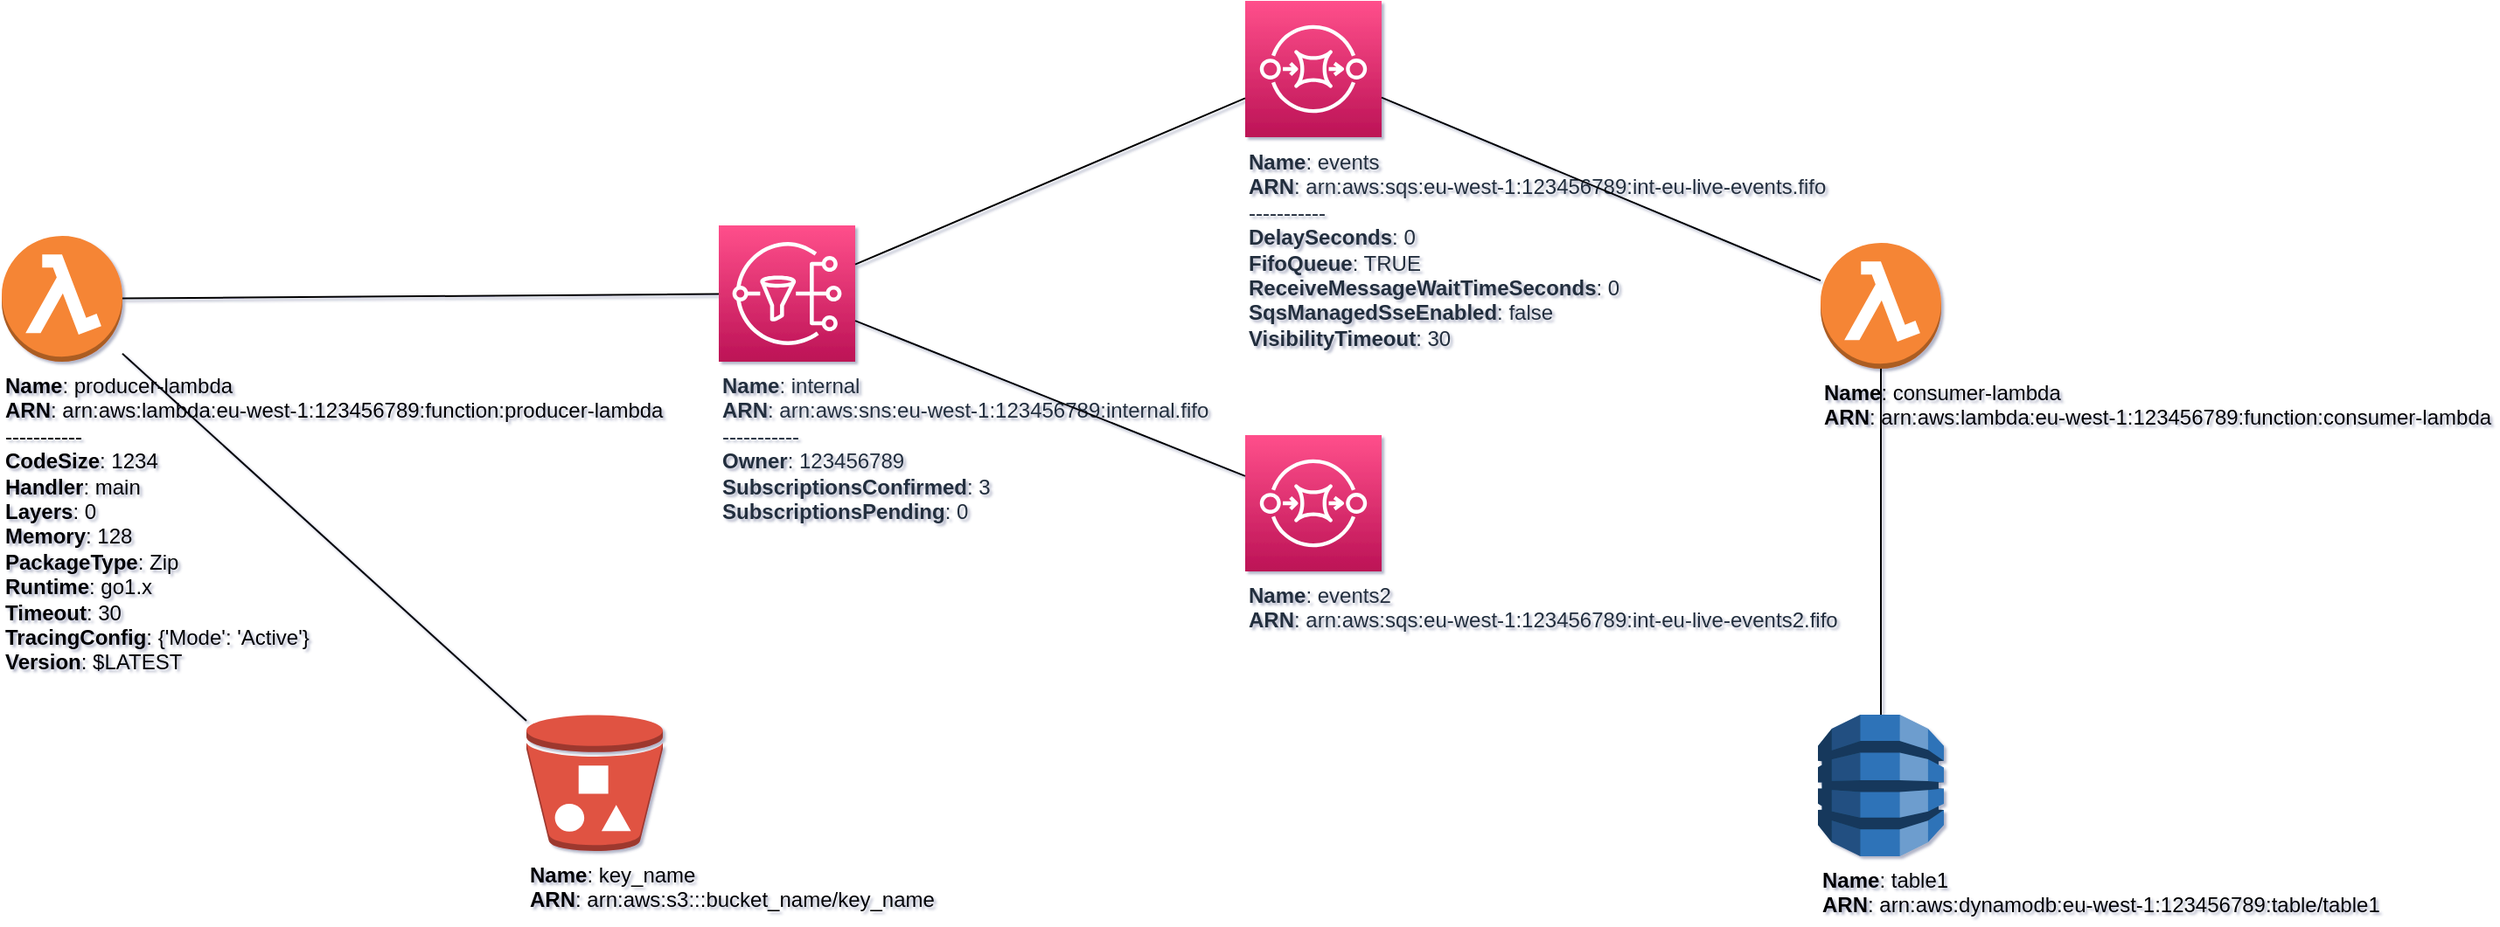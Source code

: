 <mxfile type="MultiCloud">
	<diagram id="diagram_1" name="AWS components">
		<mxGraphModel dx="1015" dy="661" grid="1" gridSize="10" guides="1" tooltips="1" connect="1" arrows="1" fold="1" page="1" pageScale="1" pageWidth="850" pageHeight="1100" math="0" shadow="1">
			<root>
				<mxCell id="0" />
				<mxCell id="1" parent="0" />
				<mxCell id="vertex:lambda_function:arn:aws:lambda:eu-west-1:123456789:function:producer-lambda" value="&lt;b&gt;Name&lt;/b&gt;: producer-lambda&lt;BR&gt;&lt;b&gt;ARN&lt;/b&gt;: arn:aws:lambda:eu-west-1:123456789:function:producer-lambda &lt;BR&gt;-----------&lt;BR&gt;&lt;b&gt;CodeSize&lt;/b&gt;: 1234&lt;BR&gt;&lt;b&gt;Handler&lt;/b&gt;: main&lt;BR&gt;&lt;b&gt;Layers&lt;/b&gt;: 0&lt;BR&gt;&lt;b&gt;Memory&lt;/b&gt;: 128&lt;BR&gt;&lt;b&gt;PackageType&lt;/b&gt;: Zip&lt;BR&gt;&lt;b&gt;Runtime&lt;/b&gt;: go1.x&lt;BR&gt;&lt;b&gt;Timeout&lt;/b&gt;: 30&lt;BR&gt;&lt;b&gt;TracingConfig&lt;/b&gt;: {'Mode': 'Active'}&lt;BR&gt;&lt;b&gt;Version&lt;/b&gt;: $LATEST" style="verticalLabelPosition=bottom;html=1;verticalAlign=top;aspect=fixed;align=left;pointerEvents=1;shape=mxgraph.aws3.lambda_function;prIcon=server;fillColor=#F58534;gradientColor=none;html=1;" parent="1" vertex="1">
					<mxGeometry width="69" height="72" as="geometry" x="50" y="146" />
				</mxCell>
				<mxCell id="vertex:lambda_function:arn:aws:lambda:eu-west-1:123456789:function:consumer-lambda" value="&lt;b&gt;Name&lt;/b&gt;: consumer-lambda&lt;BR&gt;&lt;b&gt;ARN&lt;/b&gt;: arn:aws:lambda:eu-west-1:123456789:function:consumer-lambda " style="verticalLabelPosition=bottom;html=1;verticalAlign=top;aspect=fixed;align=left;pointerEvents=1;shape=mxgraph.aws3.lambda_function;prIcon=server;fillColor=#F58534;gradientColor=none;html=1;" parent="1" vertex="1">
					<mxGeometry width="69" height="72" as="geometry" x="1090" y="150" />
				</mxCell>
				<mxCell id="vertex:dynamo:arn:aws:dynamodb:eu-west-1:123456789:table/table1" value="&lt;b&gt;Name&lt;/b&gt;: table1&lt;BR&gt;&lt;b&gt;ARN&lt;/b&gt;: arn:aws:dynamodb:eu-west-1:123456789:table/table1 " style="outlineConnect=0;dashed=0;verticalLabelPosition=bottom;verticalAlign=top;align=left;html=1;shape=mxgraph.aws3.dynamo_db;fillColor=#2E73B8;gradientColor=none;" parent="1" vertex="1">
					<mxGeometry width="72" height="81" as="geometry" x="1088.5" y="420" />
				</mxCell>
				<mxCell id="vertex:sns:arn:aws:sns:eu-west-1:123456789:internal.fifo" value="&lt;b&gt;Name&lt;/b&gt;: internal&lt;BR&gt;&lt;b&gt;ARN&lt;/b&gt;: arn:aws:sns:eu-west-1:123456789:internal.fifo &lt;BR&gt;-----------&lt;BR&gt;&lt;b&gt;Owner&lt;/b&gt;: 123456789&lt;BR&gt;&lt;b&gt;SubscriptionsConfirmed&lt;/b&gt;: 3&lt;BR&gt;&lt;b&gt;SubscriptionsPending&lt;/b&gt;: 0" style="sketch=0;outlineConnect=0;fontColor=#232F3E;gradientColor=#FF4F8B;gradientDirection=north;fillColor=#BC1356;strokeColor=#ffffff;dashed=0;verticalLabelPosition=bottom;verticalAlign=top;align=left;html=1;fontSize=12;fontStyle=0;aspect=fixed;shape=mxgraph.aws4.resourceIcon;resIcon=mxgraph.aws4.sns;" parent="1" vertex="1">
					<mxGeometry width="78" height="78" as="geometry" x="460" y="140" />
				</mxCell>
				<mxCell id="vertex:sqs:arn:aws:sqs:eu-west-1:123456789:int-eu-live-events.fifo" value="&lt;b&gt;Name&lt;/b&gt;: events&lt;BR&gt;&lt;b&gt;ARN&lt;/b&gt;: arn:aws:sqs:eu-west-1:123456789:int-eu-live-events.fifo &lt;BR&gt;-----------&lt;BR&gt;&lt;b&gt;DelaySeconds&lt;/b&gt;: 0&lt;BR&gt;&lt;b&gt;FifoQueue&lt;/b&gt;: TRUE&lt;BR&gt;&lt;b&gt;ReceiveMessageWaitTimeSeconds&lt;/b&gt;: 0&lt;BR&gt;&lt;b&gt;SqsManagedSseEnabled&lt;/b&gt;: false&lt;BR&gt;&lt;b&gt;VisibilityTimeout&lt;/b&gt;: 30" style="sketch=0;outlineConnect=0;fontColor=#232F3E;gradientColor=#FF4F8B;gradientDirection=north;fillColor=#BC1356;strokeColor=#ffffff;dashed=0;verticalLabelPosition=bottom;verticalAlign=top;align=left;html=1;fontSize=12;fontStyle=0;aspect=fixed;shape=mxgraph.aws4.resourceIcon;resIcon=mxgraph.aws4.sqs;" parent="1" vertex="1">
					<mxGeometry width="78" height="78" as="geometry" x="761" y="11.5" />
				</mxCell>
				<mxCell id="vertex:sqs:arn:aws:sqs:eu-west-1:123456789:int-eu-live-events2.fifo" value="&lt;b&gt;Name&lt;/b&gt;: events2&lt;BR&gt;&lt;b&gt;ARN&lt;/b&gt;: arn:aws:sqs:eu-west-1:123456789:int-eu-live-events2.fifo " style="sketch=0;outlineConnect=0;fontColor=#232F3E;gradientColor=#FF4F8B;gradientDirection=north;fillColor=#BC1356;strokeColor=#ffffff;dashed=0;verticalLabelPosition=bottom;verticalAlign=top;align=left;html=1;fontSize=12;fontStyle=0;aspect=fixed;shape=mxgraph.aws4.resourceIcon;resIcon=mxgraph.aws4.sqs;" parent="1" vertex="1">
					<mxGeometry width="78" height="78" as="geometry" x="761" y="260" />
				</mxCell>
				<mxCell id="vertex:s3:arn:aws:s3:::bucket_name/key_name" value="&lt;b&gt;Name&lt;/b&gt;: key_name&lt;BR&gt;&lt;b&gt;ARN&lt;/b&gt;: arn:aws:s3:::bucket_name/key_name " style="outlineConnect=0;dashed=0;verticalLabelPosition=bottom;verticalAlign=top;align=left;html=1;shape=mxgraph.aws3.bucket_with_objects;fillColor=#E05243;gradientColor=none;" parent="1" vertex="1">
					<mxGeometry width="78" height="78" as="geometry" x="350" y="420" />
				</mxCell>
				<mxCell id="edge:lambda_function:arn:aws:lambda:eu-west-1:123456789:function:producer-lambda:to:sns:arn:aws:sns:eu-west-1:123456789:internal.fifo" style="endFill=0;endArrow=none;endArrow=none;" parent="1" source="vertex:lambda_function:arn:aws:lambda:eu-west-1:123456789:function:producer-lambda" target="vertex:sns:arn:aws:sns:eu-west-1:123456789:internal.fifo" edge="2">
					<mxGeometry as="geometry" />
				</mxCell>
				<mxCell id="edge:lambda_function:arn:aws:lambda:eu-west-1:123456789:function:producer-lambda:to:s3:arn:aws:s3:::bucket_name/key_name" style="endFill=0;endArrow=none;endArrow=none;" parent="1" source="vertex:lambda_function:arn:aws:lambda:eu-west-1:123456789:function:producer-lambda" target="vertex:s3:arn:aws:s3:::bucket_name/key_name" edge="2">
					<mxGeometry as="geometry" />
				</mxCell>
				<mxCell id="edge:sns:arn:aws:sns:eu-west-1:123456789:internal.fifo:to:sqs:arn:aws:sqs:eu-west-1:123456789:int-eu-live-events.fifo" style="endFill=0;endArrow=none;endArrow=none;" parent="1" source="vertex:sns:arn:aws:sns:eu-west-1:123456789:internal.fifo" target="vertex:sqs:arn:aws:sqs:eu-west-1:123456789:int-eu-live-events.fifo" edge="2">
					<mxGeometry as="geometry" />
				</mxCell>
				<mxCell id="edge:sns:arn:aws:sns:eu-west-1:123456789:internal.fifo:to:sqs:arn:aws:sqs:eu-west-1:123456789:int-eu-live-events2.fifo" style="endFill=0;endArrow=none;endArrow=none;" parent="1" source="vertex:sns:arn:aws:sns:eu-west-1:123456789:internal.fifo" target="vertex:sqs:arn:aws:sqs:eu-west-1:123456789:int-eu-live-events2.fifo" edge="2">
					<mxGeometry as="geometry" />
				</mxCell>
				<mxCell id="edge:sqs:arn:aws:sqs:eu-west-1:123456789:int-eu-live-events.fifo:to:lambda_function:arn:aws:lambda:eu-west-1:123456789:function:consumer-lambda" style="endFill=0;endArrow=none;endArrow=none;" parent="1" source="vertex:sqs:arn:aws:sqs:eu-west-1:123456789:int-eu-live-events.fifo" target="vertex:lambda_function:arn:aws:lambda:eu-west-1:123456789:function:consumer-lambda" edge="2">
					<mxGeometry as="geometry" />
				</mxCell>
				<mxCell id="edge:lambda_function:arn:aws:lambda:eu-west-1:123456789:function:consumer-lambda:to:dynamo:arn:aws:dynamodb:eu-west-1:123456789:table/table1" style="endFill=0;endArrow=none;endArrow=none;" parent="1" source="vertex:lambda_function:arn:aws:lambda:eu-west-1:123456789:function:consumer-lambda" target="vertex:dynamo:arn:aws:dynamodb:eu-west-1:123456789:table/table1" edge="2">
					<mxGeometry as="geometry" />
				</mxCell>
			</root>
		</mxGraphModel>
	</diagram>
</mxfile>